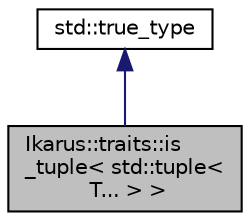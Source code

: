 digraph "Ikarus::traits::is_tuple&lt; std::tuple&lt; T... &gt; &gt;"
{
 // LATEX_PDF_SIZE
  edge [fontname="Helvetica",fontsize="10",labelfontname="Helvetica",labelfontsize="10"];
  node [fontname="Helvetica",fontsize="10",shape=record];
  Node1 [label="Ikarus::traits::is\l_tuple\< std::tuple\<\l T... \> \>",height=0.2,width=0.4,color="black", fillcolor="grey75", style="filled", fontcolor="black",tooltip="Type trait to check if a type is an instantiation of std::tuple."];
  Node2 -> Node1 [dir="back",color="midnightblue",fontsize="10",style="solid"];
  Node2 [label="std::true_type",height=0.2,width=0.4,color="black", fillcolor="white", style="filled",tooltip=" "];
}
